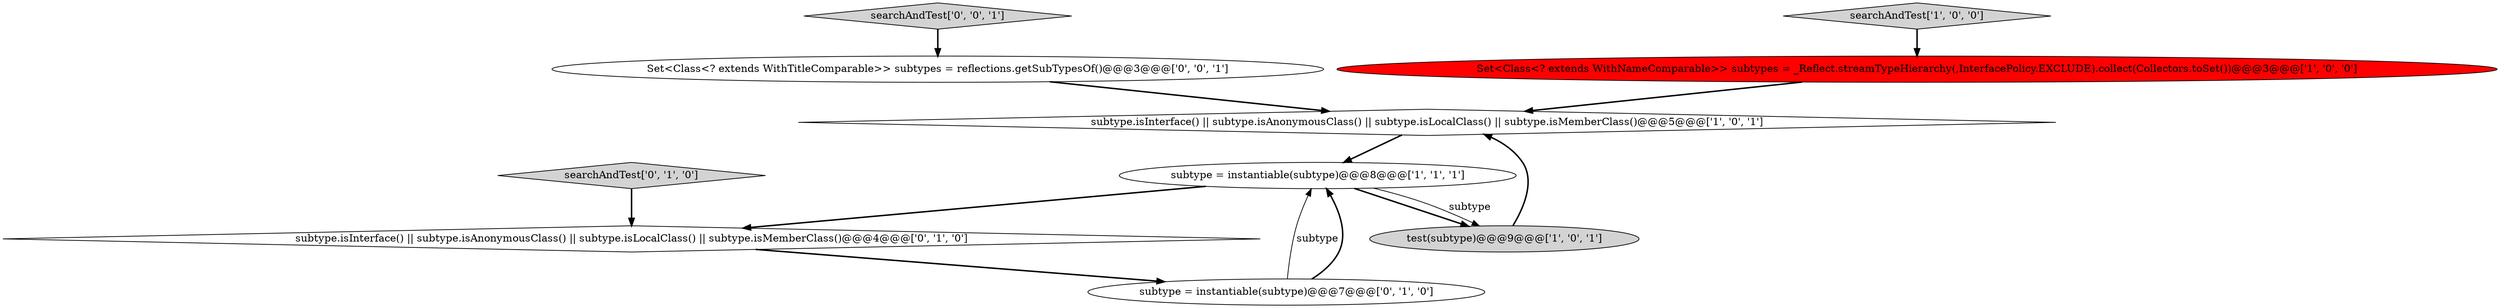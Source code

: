 digraph {
2 [style = filled, label = "searchAndTest['1', '0', '0']", fillcolor = lightgray, shape = diamond image = "AAA0AAABBB1BBB"];
8 [style = filled, label = "searchAndTest['0', '0', '1']", fillcolor = lightgray, shape = diamond image = "AAA0AAABBB3BBB"];
5 [style = filled, label = "subtype.isInterface() || subtype.isAnonymousClass() || subtype.isLocalClass() || subtype.isMemberClass()@@@4@@@['0', '1', '0']", fillcolor = white, shape = diamond image = "AAA0AAABBB2BBB"];
4 [style = filled, label = "subtype = instantiable(subtype)@@@8@@@['1', '1', '1']", fillcolor = white, shape = ellipse image = "AAA0AAABBB1BBB"];
0 [style = filled, label = "subtype.isInterface() || subtype.isAnonymousClass() || subtype.isLocalClass() || subtype.isMemberClass()@@@5@@@['1', '0', '1']", fillcolor = white, shape = diamond image = "AAA0AAABBB1BBB"];
9 [style = filled, label = "Set<Class<? extends WithTitleComparable>> subtypes = reflections.getSubTypesOf()@@@3@@@['0', '0', '1']", fillcolor = white, shape = ellipse image = "AAA0AAABBB3BBB"];
3 [style = filled, label = "Set<Class<? extends WithNameComparable>> subtypes = _Reflect.streamTypeHierarchy(,InterfacePolicy.EXCLUDE).collect(Collectors.toSet())@@@3@@@['1', '0', '0']", fillcolor = red, shape = ellipse image = "AAA1AAABBB1BBB"];
7 [style = filled, label = "searchAndTest['0', '1', '0']", fillcolor = lightgray, shape = diamond image = "AAA0AAABBB2BBB"];
1 [style = filled, label = "test(subtype)@@@9@@@['1', '0', '1']", fillcolor = lightgray, shape = ellipse image = "AAA0AAABBB1BBB"];
6 [style = filled, label = "subtype = instantiable(subtype)@@@7@@@['0', '1', '0']", fillcolor = white, shape = ellipse image = "AAA0AAABBB2BBB"];
6->4 [style = solid, label="subtype"];
6->4 [style = bold, label=""];
4->1 [style = bold, label=""];
7->5 [style = bold, label=""];
1->0 [style = bold, label=""];
5->6 [style = bold, label=""];
9->0 [style = bold, label=""];
0->4 [style = bold, label=""];
4->5 [style = bold, label=""];
4->1 [style = solid, label="subtype"];
3->0 [style = bold, label=""];
2->3 [style = bold, label=""];
8->9 [style = bold, label=""];
}
